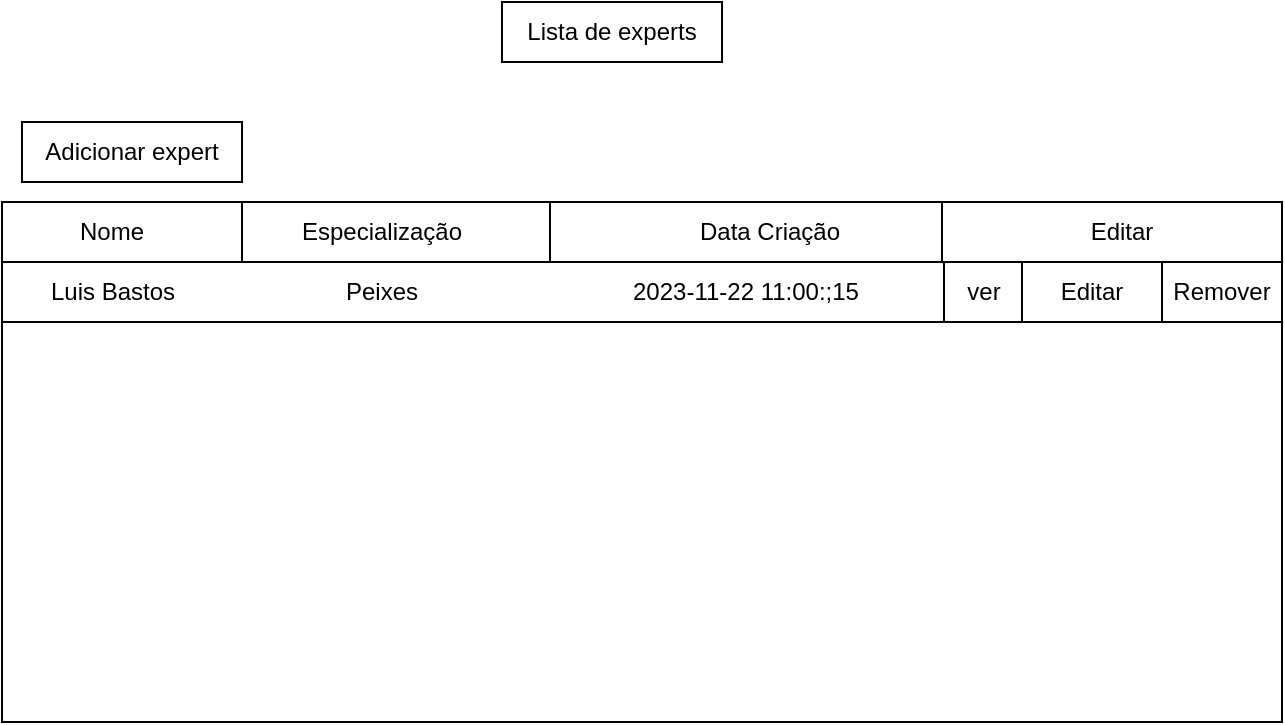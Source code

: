 <mxfile version="22.1.4" type="device">
  <diagram name="Page-1" id="oit_1julGFqI6oK9F4lP">
    <mxGraphModel dx="1106" dy="623" grid="1" gridSize="10" guides="1" tooltips="1" connect="1" arrows="1" fold="1" page="1" pageScale="1" pageWidth="850" pageHeight="1100" math="0" shadow="0">
      <root>
        <mxCell id="0" />
        <mxCell id="1" parent="0" />
        <mxCell id="qeGmMF54fT7G0q_B0uXI-2" value="Adicionar expert" style="rounded=0;whiteSpace=wrap;html=1;" parent="1" vertex="1">
          <mxGeometry x="90" y="260" width="110" height="30" as="geometry" />
        </mxCell>
        <mxCell id="qeGmMF54fT7G0q_B0uXI-12" value="" style="rounded=0;whiteSpace=wrap;html=1;" parent="1" vertex="1">
          <mxGeometry x="80" y="300" width="640" height="260" as="geometry" />
        </mxCell>
        <mxCell id="9hJ4u-ntoePvAPQd4LTp-1" value="" style="rounded=0;whiteSpace=wrap;html=1;" parent="1" vertex="1">
          <mxGeometry x="80" y="300" width="640" height="30" as="geometry" />
        </mxCell>
        <mxCell id="9hJ4u-ntoePvAPQd4LTp-3" value="" style="endArrow=none;html=1;rounded=0;" parent="1" edge="1">
          <mxGeometry width="50" height="50" relative="1" as="geometry">
            <mxPoint x="200" y="330" as="sourcePoint" />
            <mxPoint x="200" y="300" as="targetPoint" />
          </mxGeometry>
        </mxCell>
        <mxCell id="9hJ4u-ntoePvAPQd4LTp-5" value="" style="endArrow=none;html=1;rounded=0;" parent="1" edge="1">
          <mxGeometry width="50" height="50" relative="1" as="geometry">
            <mxPoint x="354" y="330" as="sourcePoint" />
            <mxPoint x="354" y="300" as="targetPoint" />
          </mxGeometry>
        </mxCell>
        <mxCell id="9hJ4u-ntoePvAPQd4LTp-6" value="Nome" style="text;html=1;strokeColor=none;fillColor=none;align=center;verticalAlign=middle;whiteSpace=wrap;rounded=0;" parent="1" vertex="1">
          <mxGeometry x="105" y="300" width="60" height="30" as="geometry" />
        </mxCell>
        <mxCell id="9hJ4u-ntoePvAPQd4LTp-7" value="Especialização" style="text;html=1;strokeColor=none;fillColor=none;align=center;verticalAlign=middle;whiteSpace=wrap;rounded=0;" parent="1" vertex="1">
          <mxGeometry x="240" y="300" width="60" height="30" as="geometry" />
        </mxCell>
        <mxCell id="9hJ4u-ntoePvAPQd4LTp-9" value="Data Criação" style="text;html=1;strokeColor=none;fillColor=none;align=center;verticalAlign=middle;whiteSpace=wrap;rounded=0;" parent="1" vertex="1">
          <mxGeometry x="424" y="300" width="80" height="30" as="geometry" />
        </mxCell>
        <mxCell id="9hJ4u-ntoePvAPQd4LTp-11" value="" style="endArrow=none;html=1;rounded=0;" parent="1" edge="1">
          <mxGeometry width="50" height="50" relative="1" as="geometry">
            <mxPoint x="550" y="330" as="sourcePoint" />
            <mxPoint x="550" y="300" as="targetPoint" />
          </mxGeometry>
        </mxCell>
        <mxCell id="9hJ4u-ntoePvAPQd4LTp-12" value="Editar" style="text;html=1;strokeColor=none;fillColor=none;align=center;verticalAlign=middle;whiteSpace=wrap;rounded=0;" parent="1" vertex="1">
          <mxGeometry x="600" y="300" width="80" height="30" as="geometry" />
        </mxCell>
        <mxCell id="9hJ4u-ntoePvAPQd4LTp-13" value="" style="rounded=0;whiteSpace=wrap;html=1;" parent="1" vertex="1">
          <mxGeometry x="80" y="330" width="627" height="30" as="geometry" />
        </mxCell>
        <mxCell id="9hJ4u-ntoePvAPQd4LTp-14" value="Luis Bastos" style="text;html=1;strokeColor=none;fillColor=none;align=center;verticalAlign=middle;whiteSpace=wrap;rounded=0;" parent="1" vertex="1">
          <mxGeometry x="92.5" y="330" width="85" height="30" as="geometry" />
        </mxCell>
        <mxCell id="9hJ4u-ntoePvAPQd4LTp-15" value="Peixes" style="text;html=1;strokeColor=none;fillColor=none;align=center;verticalAlign=middle;whiteSpace=wrap;rounded=0;" parent="1" vertex="1">
          <mxGeometry x="240" y="330" width="60" height="30" as="geometry" />
        </mxCell>
        <mxCell id="9hJ4u-ntoePvAPQd4LTp-17" value="2023-11-22 11:00:;15" style="text;html=1;strokeColor=none;fillColor=none;align=center;verticalAlign=middle;whiteSpace=wrap;rounded=0;" parent="1" vertex="1">
          <mxGeometry x="392" y="330" width="120" height="30" as="geometry" />
        </mxCell>
        <mxCell id="9hJ4u-ntoePvAPQd4LTp-18" value="ver" style="rounded=0;whiteSpace=wrap;html=1;" parent="1" vertex="1">
          <mxGeometry x="551" y="330" width="40" height="30" as="geometry" />
        </mxCell>
        <mxCell id="9hJ4u-ntoePvAPQd4LTp-19" value="Editar" style="rounded=0;whiteSpace=wrap;html=1;" parent="1" vertex="1">
          <mxGeometry x="590" y="330" width="70" height="30" as="geometry" />
        </mxCell>
        <mxCell id="9hJ4u-ntoePvAPQd4LTp-20" value="Remover" style="rounded=0;whiteSpace=wrap;html=1;" parent="1" vertex="1">
          <mxGeometry x="660" y="330" width="60" height="30" as="geometry" />
        </mxCell>
        <mxCell id="vgx6DDI6oipF6LLnqMoc-1" value="Lista de experts" style="rounded=0;whiteSpace=wrap;html=1;" parent="1" vertex="1">
          <mxGeometry x="330" y="200" width="110" height="30" as="geometry" />
        </mxCell>
      </root>
    </mxGraphModel>
  </diagram>
</mxfile>
